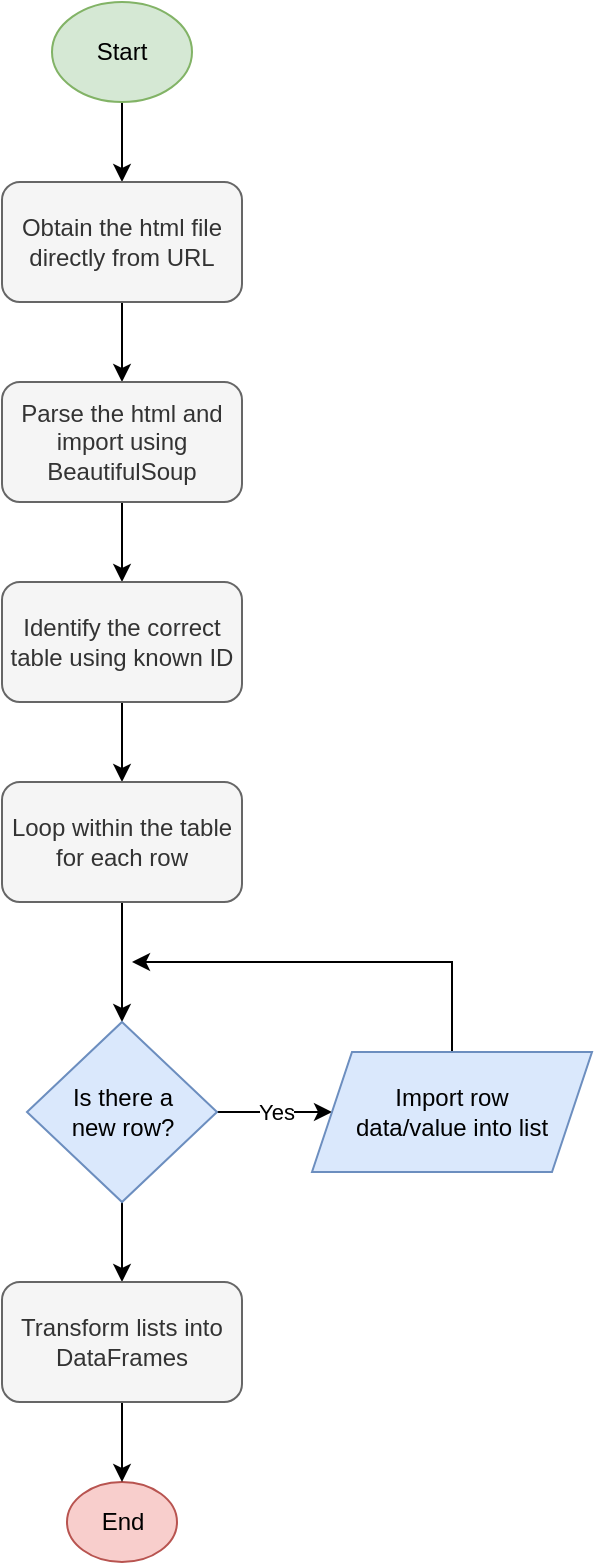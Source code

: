 <mxfile version="15.5.2"><diagram id="vckkcC7s8-wM0GVvMEds" name="Page-1"><mxGraphModel dx="1422" dy="752" grid="1" gridSize="10" guides="1" tooltips="1" connect="1" arrows="1" fold="1" page="1" pageScale="1" pageWidth="850" pageHeight="1100" math="0" shadow="0"><root><mxCell id="0"/><mxCell id="1" parent="0"/><mxCell id="cgJHB44t2n14G1ZKC_ST-3" style="edgeStyle=orthogonalEdgeStyle;rounded=0;orthogonalLoop=1;jettySize=auto;html=1;exitX=0.5;exitY=1;exitDx=0;exitDy=0;entryX=0.5;entryY=0;entryDx=0;entryDy=0;" edge="1" parent="1" source="cgJHB44t2n14G1ZKC_ST-1" target="cgJHB44t2n14G1ZKC_ST-2"><mxGeometry relative="1" as="geometry"/></mxCell><mxCell id="cgJHB44t2n14G1ZKC_ST-1" value="Start" style="ellipse;whiteSpace=wrap;html=1;fillColor=#d5e8d4;strokeColor=#82b366;" vertex="1" parent="1"><mxGeometry x="360" y="110" width="70" height="50" as="geometry"/></mxCell><mxCell id="cgJHB44t2n14G1ZKC_ST-5" style="edgeStyle=orthogonalEdgeStyle;rounded=0;orthogonalLoop=1;jettySize=auto;html=1;entryX=0.5;entryY=0;entryDx=0;entryDy=0;" edge="1" parent="1" source="cgJHB44t2n14G1ZKC_ST-2" target="cgJHB44t2n14G1ZKC_ST-4"><mxGeometry relative="1" as="geometry"/></mxCell><mxCell id="cgJHB44t2n14G1ZKC_ST-2" value="Obtain the html file directly from URL" style="rounded=1;whiteSpace=wrap;html=1;fillColor=#f5f5f5;fontColor=#333333;strokeColor=#666666;" vertex="1" parent="1"><mxGeometry x="335" y="200" width="120" height="60" as="geometry"/></mxCell><mxCell id="cgJHB44t2n14G1ZKC_ST-7" value="" style="edgeStyle=orthogonalEdgeStyle;rounded=0;orthogonalLoop=1;jettySize=auto;html=1;" edge="1" parent="1" source="cgJHB44t2n14G1ZKC_ST-4" target="cgJHB44t2n14G1ZKC_ST-6"><mxGeometry relative="1" as="geometry"/></mxCell><mxCell id="cgJHB44t2n14G1ZKC_ST-4" value="Parse the html and import using BeautifulSoup" style="rounded=1;whiteSpace=wrap;html=1;fillColor=#f5f5f5;fontColor=#333333;strokeColor=#666666;" vertex="1" parent="1"><mxGeometry x="335" y="300" width="120" height="60" as="geometry"/></mxCell><mxCell id="cgJHB44t2n14G1ZKC_ST-12" value="" style="edgeStyle=orthogonalEdgeStyle;rounded=0;orthogonalLoop=1;jettySize=auto;html=1;" edge="1" parent="1" source="cgJHB44t2n14G1ZKC_ST-6" target="cgJHB44t2n14G1ZKC_ST-11"><mxGeometry relative="1" as="geometry"/></mxCell><mxCell id="cgJHB44t2n14G1ZKC_ST-6" value="Identify the correct table using known ID" style="whiteSpace=wrap;html=1;rounded=1;fontColor=#333333;strokeColor=#666666;fillColor=#f5f5f5;" vertex="1" parent="1"><mxGeometry x="335" y="400" width="120" height="60" as="geometry"/></mxCell><mxCell id="cgJHB44t2n14G1ZKC_ST-8" value="End" style="ellipse;whiteSpace=wrap;html=1;rounded=1;strokeColor=#b85450;fillColor=#f8cecc;" vertex="1" parent="1"><mxGeometry x="367.5" y="850" width="55" height="40" as="geometry"/></mxCell><mxCell id="cgJHB44t2n14G1ZKC_ST-14" style="edgeStyle=orthogonalEdgeStyle;rounded=0;orthogonalLoop=1;jettySize=auto;html=1;exitX=0.5;exitY=1;exitDx=0;exitDy=0;entryX=0.5;entryY=0;entryDx=0;entryDy=0;" edge="1" parent="1" source="cgJHB44t2n14G1ZKC_ST-11" target="cgJHB44t2n14G1ZKC_ST-13"><mxGeometry relative="1" as="geometry"/></mxCell><mxCell id="cgJHB44t2n14G1ZKC_ST-11" value="Loop within the table for each row" style="whiteSpace=wrap;html=1;rounded=1;fontColor=#333333;strokeColor=#666666;fillColor=#f5f5f5;" vertex="1" parent="1"><mxGeometry x="335" y="500" width="120" height="60" as="geometry"/></mxCell><mxCell id="cgJHB44t2n14G1ZKC_ST-19" value="Yes" style="edgeStyle=orthogonalEdgeStyle;rounded=0;orthogonalLoop=1;jettySize=auto;html=1;" edge="1" parent="1" source="cgJHB44t2n14G1ZKC_ST-13" target="cgJHB44t2n14G1ZKC_ST-18"><mxGeometry relative="1" as="geometry"/></mxCell><mxCell id="cgJHB44t2n14G1ZKC_ST-24" style="edgeStyle=orthogonalEdgeStyle;rounded=0;orthogonalLoop=1;jettySize=auto;html=1;exitX=0.5;exitY=1;exitDx=0;exitDy=0;entryX=0.5;entryY=0;entryDx=0;entryDy=0;" edge="1" parent="1" source="cgJHB44t2n14G1ZKC_ST-13" target="cgJHB44t2n14G1ZKC_ST-21"><mxGeometry relative="1" as="geometry"/></mxCell><mxCell id="cgJHB44t2n14G1ZKC_ST-13" value="&lt;div&gt;Is there a &lt;br&gt;&lt;/div&gt;&lt;div&gt;new row?&lt;/div&gt;" style="rhombus;whiteSpace=wrap;html=1;fillColor=#dae8fc;strokeColor=#6c8ebf;" vertex="1" parent="1"><mxGeometry x="347.5" y="620" width="95" height="90" as="geometry"/></mxCell><mxCell id="cgJHB44t2n14G1ZKC_ST-20" style="edgeStyle=orthogonalEdgeStyle;rounded=0;orthogonalLoop=1;jettySize=auto;html=1;" edge="1" parent="1" source="cgJHB44t2n14G1ZKC_ST-18"><mxGeometry relative="1" as="geometry"><mxPoint x="400" y="590" as="targetPoint"/><Array as="points"><mxPoint x="560" y="590"/><mxPoint x="530" y="590"/></Array></mxGeometry></mxCell><mxCell id="cgJHB44t2n14G1ZKC_ST-18" value="&lt;div&gt;Import row &lt;br&gt;&lt;/div&gt;&lt;div&gt;data/value into list&lt;/div&gt;" style="shape=parallelogram;perimeter=parallelogramPerimeter;whiteSpace=wrap;html=1;fixedSize=1;strokeColor=#6c8ebf;fillColor=#dae8fc;" vertex="1" parent="1"><mxGeometry x="490" y="635" width="140" height="60" as="geometry"/></mxCell><mxCell id="cgJHB44t2n14G1ZKC_ST-25" value="" style="edgeStyle=orthogonalEdgeStyle;rounded=0;orthogonalLoop=1;jettySize=auto;html=1;" edge="1" parent="1" source="cgJHB44t2n14G1ZKC_ST-21" target="cgJHB44t2n14G1ZKC_ST-8"><mxGeometry relative="1" as="geometry"/></mxCell><mxCell id="cgJHB44t2n14G1ZKC_ST-21" value="Transform lists into DataFrames" style="whiteSpace=wrap;html=1;rounded=1;fontColor=#333333;strokeColor=#666666;fillColor=#f5f5f5;" vertex="1" parent="1"><mxGeometry x="335" y="750" width="120" height="60" as="geometry"/></mxCell></root></mxGraphModel></diagram></mxfile>